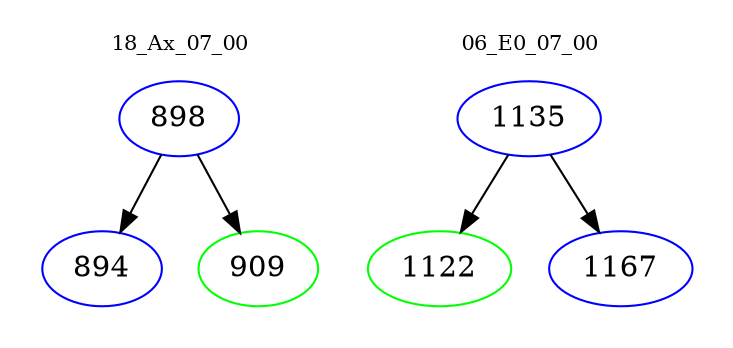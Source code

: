 digraph{
subgraph cluster_0 {
color = white
label = "18_Ax_07_00";
fontsize=10;
T0_898 [label="898", color="blue"]
T0_898 -> T0_894 [color="black"]
T0_894 [label="894", color="blue"]
T0_898 -> T0_909 [color="black"]
T0_909 [label="909", color="green"]
}
subgraph cluster_1 {
color = white
label = "06_E0_07_00";
fontsize=10;
T1_1135 [label="1135", color="blue"]
T1_1135 -> T1_1122 [color="black"]
T1_1122 [label="1122", color="green"]
T1_1135 -> T1_1167 [color="black"]
T1_1167 [label="1167", color="blue"]
}
}
